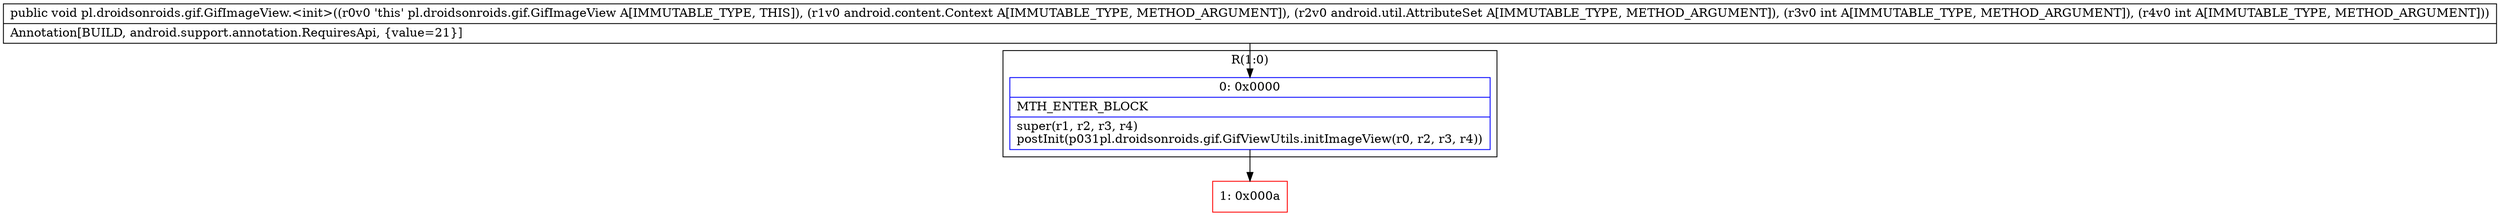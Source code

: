 digraph "CFG forpl.droidsonroids.gif.GifImageView.\<init\>(Landroid\/content\/Context;Landroid\/util\/AttributeSet;II)V" {
subgraph cluster_Region_90207852 {
label = "R(1:0)";
node [shape=record,color=blue];
Node_0 [shape=record,label="{0\:\ 0x0000|MTH_ENTER_BLOCK\l|super(r1, r2, r3, r4)\lpostInit(p031pl.droidsonroids.gif.GifViewUtils.initImageView(r0, r2, r3, r4))\l}"];
}
Node_1 [shape=record,color=red,label="{1\:\ 0x000a}"];
MethodNode[shape=record,label="{public void pl.droidsonroids.gif.GifImageView.\<init\>((r0v0 'this' pl.droidsonroids.gif.GifImageView A[IMMUTABLE_TYPE, THIS]), (r1v0 android.content.Context A[IMMUTABLE_TYPE, METHOD_ARGUMENT]), (r2v0 android.util.AttributeSet A[IMMUTABLE_TYPE, METHOD_ARGUMENT]), (r3v0 int A[IMMUTABLE_TYPE, METHOD_ARGUMENT]), (r4v0 int A[IMMUTABLE_TYPE, METHOD_ARGUMENT]))  | Annotation[BUILD, android.support.annotation.RequiresApi, \{value=21\}]\l}"];
MethodNode -> Node_0;
Node_0 -> Node_1;
}

